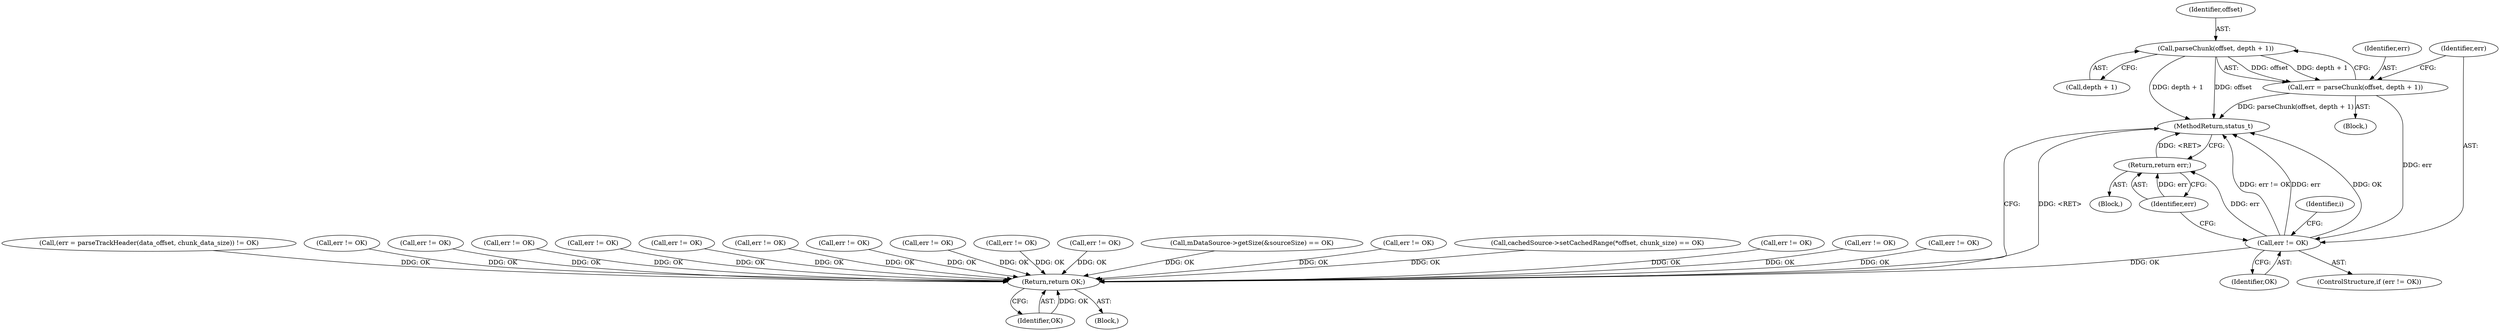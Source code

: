 digraph "0_Android_463a6f807e187828442949d1924e143cf07778c6@pointer" {
"1001469" [label="(Call,parseChunk(offset, depth + 1))"];
"1001467" [label="(Call,err = parseChunk(offset, depth + 1))"];
"1001475" [label="(Call,err != OK)"];
"1001479" [label="(Return,return err;)"];
"1002916" [label="(Return,return OK;)"];
"1001610" [label="(Call,err != OK)"];
"1002295" [label="(Call,err != OK)"];
"1001824" [label="(Call,err != OK)"];
"1000191" [label="(Call,mDataSource->getSize(&sourceSize) == OK)"];
"1002917" [label="(Identifier,OK)"];
"1001744" [label="(Call,err != OK)"];
"1001478" [label="(Block,)"];
"1000394" [label="(Call,cachedSource->setCachedRange(*offset, chunk_size) == OK)"];
"1000565" [label="(Call,err != OK)"];
"1001474" [label="(ControlStructure,if (err != OK))"];
"1002866" [label="(Call,err != OK)"];
"1001464" [label="(Identifier,i)"];
"1001772" [label="(Call,err != OK)"];
"1001475" [label="(Call,err != OK)"];
"1000988" [label="(Call,(err = parseTrackHeader(data_offset, chunk_data_size)) != OK)"];
"1001479" [label="(Return,return err;)"];
"1001480" [label="(Identifier,err)"];
"1002330" [label="(Call,err != OK)"];
"1001465" [label="(Block,)"];
"1002916" [label="(Return,return OK;)"];
"1001469" [label="(Call,parseChunk(offset, depth + 1))"];
"1001992" [label="(Call,err != OK)"];
"1001470" [label="(Identifier,offset)"];
"1001477" [label="(Identifier,OK)"];
"1001467" [label="(Call,err = parseChunk(offset, depth + 1))"];
"1001973" [label="(Call,err != OK)"];
"1001954" [label="(Call,err != OK)"];
"1002129" [label="(Call,err != OK)"];
"1002918" [label="(MethodReturn,status_t)"];
"1001791" [label="(Call,err != OK)"];
"1001471" [label="(Call,depth + 1)"];
"1000106" [label="(Block,)"];
"1000493" [label="(Call,err != OK)"];
"1001468" [label="(Identifier,err)"];
"1001476" [label="(Identifier,err)"];
"1001469" -> "1001467"  [label="AST: "];
"1001469" -> "1001471"  [label="CFG: "];
"1001470" -> "1001469"  [label="AST: "];
"1001471" -> "1001469"  [label="AST: "];
"1001467" -> "1001469"  [label="CFG: "];
"1001469" -> "1002918"  [label="DDG: depth + 1"];
"1001469" -> "1002918"  [label="DDG: offset"];
"1001469" -> "1001467"  [label="DDG: offset"];
"1001469" -> "1001467"  [label="DDG: depth + 1"];
"1001467" -> "1001465"  [label="AST: "];
"1001468" -> "1001467"  [label="AST: "];
"1001476" -> "1001467"  [label="CFG: "];
"1001467" -> "1002918"  [label="DDG: parseChunk(offset, depth + 1)"];
"1001467" -> "1001475"  [label="DDG: err"];
"1001475" -> "1001474"  [label="AST: "];
"1001475" -> "1001477"  [label="CFG: "];
"1001476" -> "1001475"  [label="AST: "];
"1001477" -> "1001475"  [label="AST: "];
"1001480" -> "1001475"  [label="CFG: "];
"1001464" -> "1001475"  [label="CFG: "];
"1001475" -> "1002918"  [label="DDG: err != OK"];
"1001475" -> "1002918"  [label="DDG: err"];
"1001475" -> "1002918"  [label="DDG: OK"];
"1001475" -> "1001479"  [label="DDG: err"];
"1001475" -> "1002916"  [label="DDG: OK"];
"1001479" -> "1001478"  [label="AST: "];
"1001479" -> "1001480"  [label="CFG: "];
"1001480" -> "1001479"  [label="AST: "];
"1002918" -> "1001479"  [label="CFG: "];
"1001479" -> "1002918"  [label="DDG: <RET>"];
"1001480" -> "1001479"  [label="DDG: err"];
"1002916" -> "1000106"  [label="AST: "];
"1002916" -> "1002917"  [label="CFG: "];
"1002917" -> "1002916"  [label="AST: "];
"1002918" -> "1002916"  [label="CFG: "];
"1002916" -> "1002918"  [label="DDG: <RET>"];
"1002917" -> "1002916"  [label="DDG: OK"];
"1002866" -> "1002916"  [label="DDG: OK"];
"1002295" -> "1002916"  [label="DDG: OK"];
"1000191" -> "1002916"  [label="DDG: OK"];
"1001744" -> "1002916"  [label="DDG: OK"];
"1000493" -> "1002916"  [label="DDG: OK"];
"1000565" -> "1002916"  [label="DDG: OK"];
"1001772" -> "1002916"  [label="DDG: OK"];
"1001791" -> "1002916"  [label="DDG: OK"];
"1000394" -> "1002916"  [label="DDG: OK"];
"1001973" -> "1002916"  [label="DDG: OK"];
"1002129" -> "1002916"  [label="DDG: OK"];
"1001610" -> "1002916"  [label="DDG: OK"];
"1001992" -> "1002916"  [label="DDG: OK"];
"1001954" -> "1002916"  [label="DDG: OK"];
"1000988" -> "1002916"  [label="DDG: OK"];
"1001824" -> "1002916"  [label="DDG: OK"];
"1002330" -> "1002916"  [label="DDG: OK"];
}
